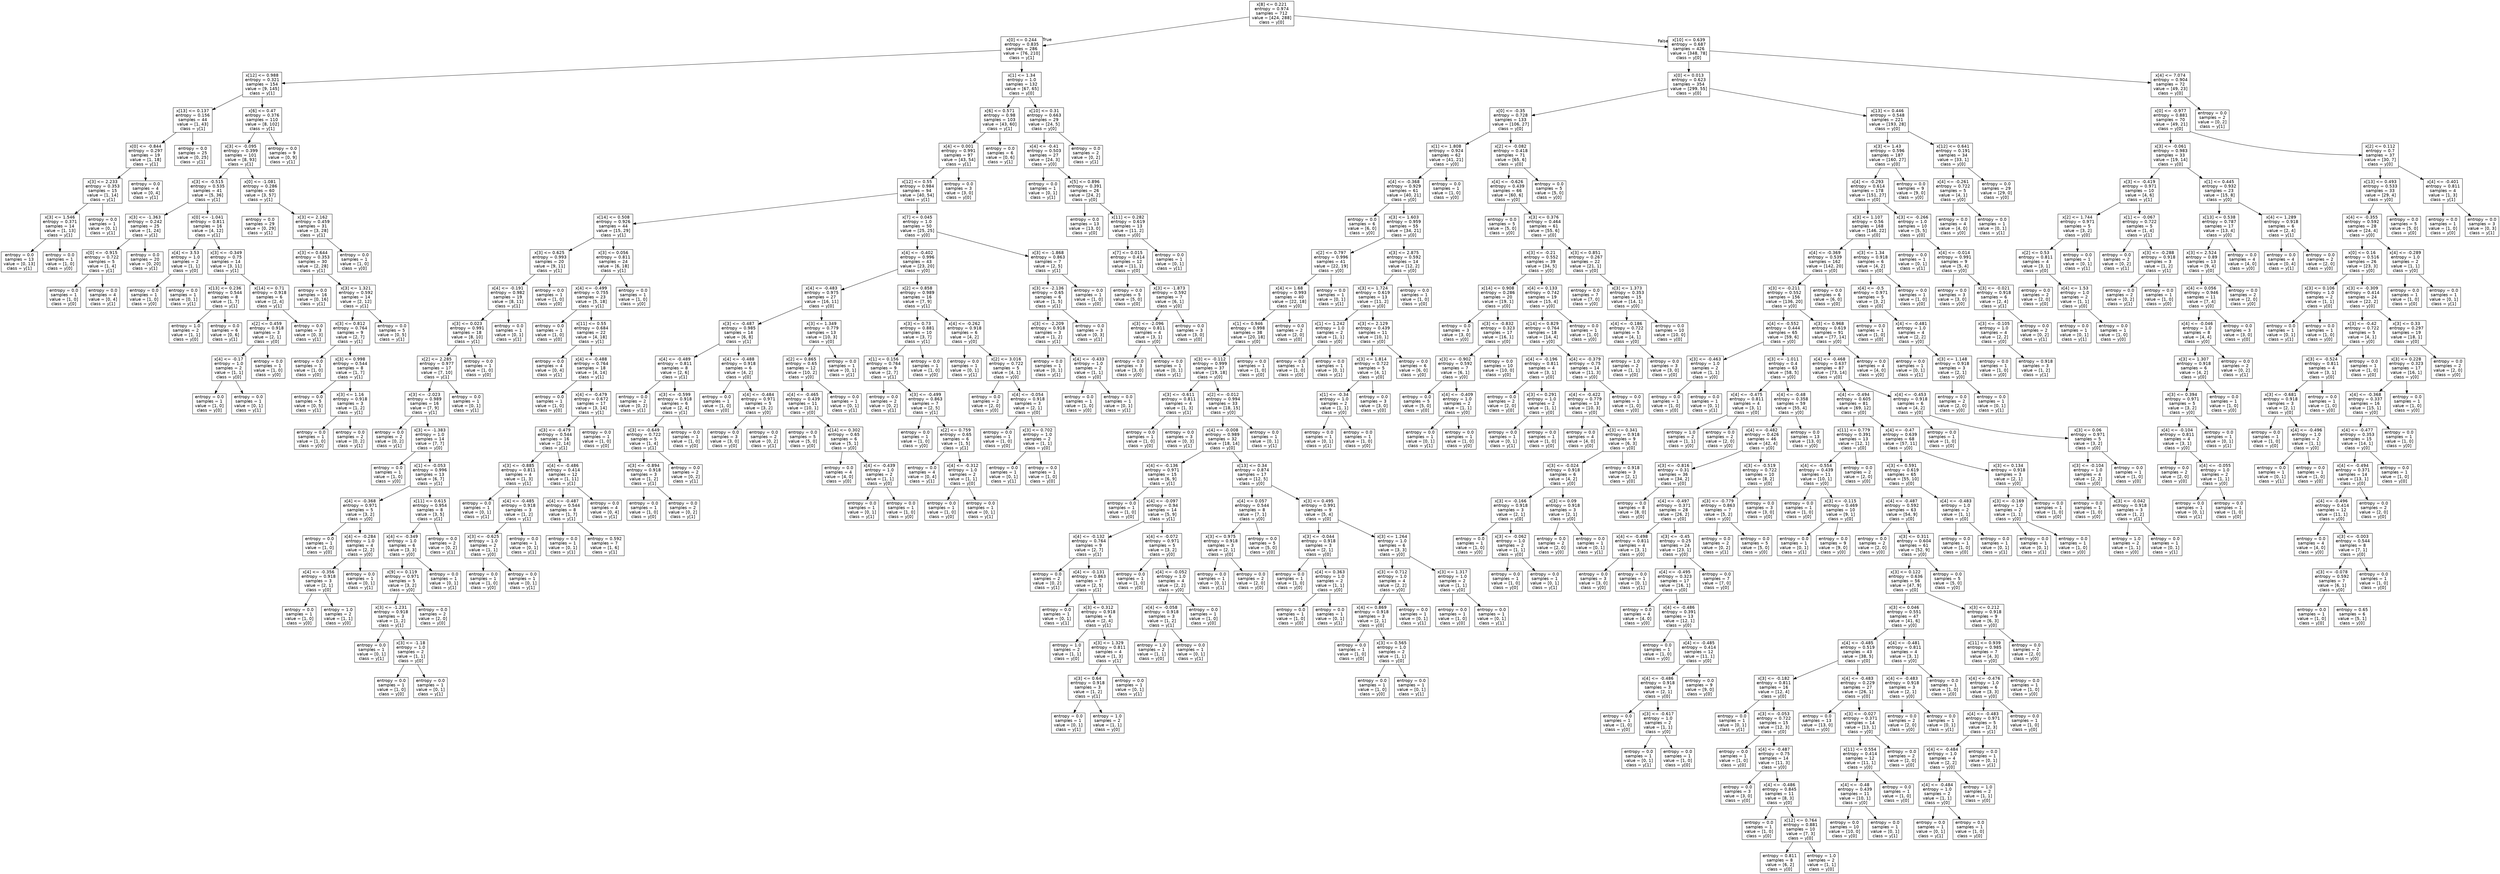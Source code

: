 digraph Tree {
node [shape=box, fontname="helvetica"] ;
edge [fontname="helvetica"] ;
0 [label="x[8] <= 0.221\nentropy = 0.974\nsamples = 712\nvalue = [424, 288]\nclass = y[0]"] ;
1 [label="x[0] <= 0.244\nentropy = 0.835\nsamples = 286\nvalue = [76, 210]\nclass = y[1]"] ;
0 -> 1 [labeldistance=2.5, labelangle=45, headlabel="True"] ;
2 [label="x[12] <= 0.988\nentropy = 0.321\nsamples = 154\nvalue = [9, 145]\nclass = y[1]"] ;
1 -> 2 ;
3 [label="x[13] <= 0.137\nentropy = 0.156\nsamples = 44\nvalue = [1, 43]\nclass = y[1]"] ;
2 -> 3 ;
4 [label="x[0] <= -0.844\nentropy = 0.297\nsamples = 19\nvalue = [1, 18]\nclass = y[1]"] ;
3 -> 4 ;
5 [label="x[3] <= 2.233\nentropy = 0.353\nsamples = 15\nvalue = [1, 14]\nclass = y[1]"] ;
4 -> 5 ;
6 [label="x[3] <= 1.546\nentropy = 0.371\nsamples = 14\nvalue = [1, 13]\nclass = y[1]"] ;
5 -> 6 ;
7 [label="entropy = 0.0\nsamples = 13\nvalue = [0, 13]\nclass = y[1]"] ;
6 -> 7 ;
8 [label="entropy = 0.0\nsamples = 1\nvalue = [1, 0]\nclass = y[0]"] ;
6 -> 8 ;
9 [label="entropy = 0.0\nsamples = 1\nvalue = [0, 1]\nclass = y[1]"] ;
5 -> 9 ;
10 [label="entropy = 0.0\nsamples = 4\nvalue = [0, 4]\nclass = y[1]"] ;
4 -> 10 ;
11 [label="entropy = 0.0\nsamples = 25\nvalue = [0, 25]\nclass = y[1]"] ;
3 -> 11 ;
12 [label="x[6] <= 0.47\nentropy = 0.376\nsamples = 110\nvalue = [8, 102]\nclass = y[1]"] ;
2 -> 12 ;
13 [label="x[3] <= -0.095\nentropy = 0.399\nsamples = 101\nvalue = [8, 93]\nclass = y[1]"] ;
12 -> 13 ;
14 [label="x[3] <= -0.515\nentropy = 0.535\nsamples = 41\nvalue = [5, 36]\nclass = y[1]"] ;
13 -> 14 ;
15 [label="x[3] <= -1.363\nentropy = 0.242\nsamples = 25\nvalue = [1, 24]\nclass = y[1]"] ;
14 -> 15 ;
16 [label="x[0] <= -0.915\nentropy = 0.722\nsamples = 5\nvalue = [1, 4]\nclass = y[1]"] ;
15 -> 16 ;
17 [label="entropy = 0.0\nsamples = 1\nvalue = [1, 0]\nclass = y[0]"] ;
16 -> 17 ;
18 [label="entropy = 0.0\nsamples = 4\nvalue = [0, 4]\nclass = y[1]"] ;
16 -> 18 ;
19 [label="entropy = 0.0\nsamples = 20\nvalue = [0, 20]\nclass = y[1]"] ;
15 -> 19 ;
20 [label="x[0] <= -1.041\nentropy = 0.811\nsamples = 16\nvalue = [4, 12]\nclass = y[1]"] ;
14 -> 20 ;
21 [label="x[4] <= 3.53\nentropy = 1.0\nsamples = 2\nvalue = [1, 1]\nclass = y[0]"] ;
20 -> 21 ;
22 [label="entropy = 0.0\nsamples = 1\nvalue = [1, 0]\nclass = y[0]"] ;
21 -> 22 ;
23 [label="entropy = 0.0\nsamples = 1\nvalue = [0, 1]\nclass = y[1]"] ;
21 -> 23 ;
24 [label="x[3] <= -0.349\nentropy = 0.75\nsamples = 14\nvalue = [3, 11]\nclass = y[1]"] ;
20 -> 24 ;
25 [label="x[13] <= 0.236\nentropy = 0.544\nsamples = 8\nvalue = [1, 7]\nclass = y[1]"] ;
24 -> 25 ;
26 [label="entropy = 1.0\nsamples = 2\nvalue = [1, 1]\nclass = y[0]"] ;
25 -> 26 ;
27 [label="entropy = 0.0\nsamples = 6\nvalue = [0, 6]\nclass = y[1]"] ;
25 -> 27 ;
28 [label="x[14] <= 0.71\nentropy = 0.918\nsamples = 6\nvalue = [2, 4]\nclass = y[1]"] ;
24 -> 28 ;
29 [label="x[2] <= 0.459\nentropy = 0.918\nsamples = 3\nvalue = [2, 1]\nclass = y[0]"] ;
28 -> 29 ;
30 [label="x[4] <= -0.17\nentropy = 1.0\nsamples = 2\nvalue = [1, 1]\nclass = y[0]"] ;
29 -> 30 ;
31 [label="entropy = 0.0\nsamples = 1\nvalue = [1, 0]\nclass = y[0]"] ;
30 -> 31 ;
32 [label="entropy = 0.0\nsamples = 1\nvalue = [0, 1]\nclass = y[1]"] ;
30 -> 32 ;
33 [label="entropy = 0.0\nsamples = 1\nvalue = [1, 0]\nclass = y[0]"] ;
29 -> 33 ;
34 [label="entropy = 0.0\nsamples = 3\nvalue = [0, 3]\nclass = y[1]"] ;
28 -> 34 ;
35 [label="x[0] <= -1.081\nentropy = 0.286\nsamples = 60\nvalue = [3, 57]\nclass = y[1]"] ;
13 -> 35 ;
36 [label="entropy = 0.0\nsamples = 29\nvalue = [0, 29]\nclass = y[1]"] ;
35 -> 36 ;
37 [label="x[3] <= 2.162\nentropy = 0.459\nsamples = 31\nvalue = [3, 28]\nclass = y[1]"] ;
35 -> 37 ;
38 [label="x[3] <= 0.644\nentropy = 0.353\nsamples = 30\nvalue = [2, 28]\nclass = y[1]"] ;
37 -> 38 ;
39 [label="entropy = 0.0\nsamples = 16\nvalue = [0, 16]\nclass = y[1]"] ;
38 -> 39 ;
40 [label="x[3] <= 1.321\nentropy = 0.592\nsamples = 14\nvalue = [2, 12]\nclass = y[1]"] ;
38 -> 40 ;
41 [label="x[3] <= 0.812\nentropy = 0.764\nsamples = 9\nvalue = [2, 7]\nclass = y[1]"] ;
40 -> 41 ;
42 [label="entropy = 0.0\nsamples = 1\nvalue = [1, 0]\nclass = y[0]"] ;
41 -> 42 ;
43 [label="x[3] <= 0.998\nentropy = 0.544\nsamples = 8\nvalue = [1, 7]\nclass = y[1]"] ;
41 -> 43 ;
44 [label="entropy = 0.0\nsamples = 5\nvalue = [0, 5]\nclass = y[1]"] ;
43 -> 44 ;
45 [label="x[3] <= 1.16\nentropy = 0.918\nsamples = 3\nvalue = [1, 2]\nclass = y[1]"] ;
43 -> 45 ;
46 [label="entropy = 0.0\nsamples = 1\nvalue = [1, 0]\nclass = y[0]"] ;
45 -> 46 ;
47 [label="entropy = 0.0\nsamples = 2\nvalue = [0, 2]\nclass = y[1]"] ;
45 -> 47 ;
48 [label="entropy = 0.0\nsamples = 5\nvalue = [0, 5]\nclass = y[1]"] ;
40 -> 48 ;
49 [label="entropy = 0.0\nsamples = 1\nvalue = [1, 0]\nclass = y[0]"] ;
37 -> 49 ;
50 [label="entropy = 0.0\nsamples = 9\nvalue = [0, 9]\nclass = y[1]"] ;
12 -> 50 ;
51 [label="x[1] <= 1.34\nentropy = 1.0\nsamples = 132\nvalue = [67, 65]\nclass = y[0]"] ;
1 -> 51 ;
52 [label="x[6] <= 0.571\nentropy = 0.98\nsamples = 103\nvalue = [43, 60]\nclass = y[1]"] ;
51 -> 52 ;
53 [label="x[4] <= 0.001\nentropy = 0.991\nsamples = 97\nvalue = [43, 54]\nclass = y[1]"] ;
52 -> 53 ;
54 [label="x[12] <= 0.55\nentropy = 0.984\nsamples = 94\nvalue = [40, 54]\nclass = y[1]"] ;
53 -> 54 ;
55 [label="x[14] <= 0.508\nentropy = 0.926\nsamples = 44\nvalue = [15, 29]\nclass = y[1]"] ;
54 -> 55 ;
56 [label="x[3] <= 0.625\nentropy = 0.993\nsamples = 20\nvalue = [9, 11]\nclass = y[1]"] ;
55 -> 56 ;
57 [label="x[4] <= -0.191\nentropy = 0.982\nsamples = 19\nvalue = [8, 11]\nclass = y[1]"] ;
56 -> 57 ;
58 [label="x[3] <= 0.023\nentropy = 0.991\nsamples = 18\nvalue = [8, 10]\nclass = y[1]"] ;
57 -> 58 ;
59 [label="x[2] <= 2.285\nentropy = 0.977\nsamples = 17\nvalue = [7, 10]\nclass = y[1]"] ;
58 -> 59 ;
60 [label="x[3] <= -2.023\nentropy = 0.989\nsamples = 16\nvalue = [7, 9]\nclass = y[1]"] ;
59 -> 60 ;
61 [label="entropy = 0.0\nsamples = 2\nvalue = [0, 2]\nclass = y[1]"] ;
60 -> 61 ;
62 [label="x[3] <= -1.383\nentropy = 1.0\nsamples = 14\nvalue = [7, 7]\nclass = y[0]"] ;
60 -> 62 ;
63 [label="entropy = 0.0\nsamples = 1\nvalue = [1, 0]\nclass = y[0]"] ;
62 -> 63 ;
64 [label="x[1] <= -0.053\nentropy = 0.996\nsamples = 13\nvalue = [6, 7]\nclass = y[1]"] ;
62 -> 64 ;
65 [label="x[4] <= -0.368\nentropy = 0.971\nsamples = 5\nvalue = [3, 2]\nclass = y[0]"] ;
64 -> 65 ;
66 [label="entropy = 0.0\nsamples = 1\nvalue = [1, 0]\nclass = y[0]"] ;
65 -> 66 ;
67 [label="x[4] <= -0.284\nentropy = 1.0\nsamples = 4\nvalue = [2, 2]\nclass = y[0]"] ;
65 -> 67 ;
68 [label="x[4] <= -0.356\nentropy = 0.918\nsamples = 3\nvalue = [2, 1]\nclass = y[0]"] ;
67 -> 68 ;
69 [label="entropy = 0.0\nsamples = 1\nvalue = [1, 0]\nclass = y[0]"] ;
68 -> 69 ;
70 [label="entropy = 1.0\nsamples = 2\nvalue = [1, 1]\nclass = y[0]"] ;
68 -> 70 ;
71 [label="entropy = 0.0\nsamples = 1\nvalue = [0, 1]\nclass = y[1]"] ;
67 -> 71 ;
72 [label="x[11] <= 0.615\nentropy = 0.954\nsamples = 8\nvalue = [3, 5]\nclass = y[1]"] ;
64 -> 72 ;
73 [label="x[4] <= -0.349\nentropy = 1.0\nsamples = 6\nvalue = [3, 3]\nclass = y[0]"] ;
72 -> 73 ;
74 [label="x[9] <= 0.119\nentropy = 0.971\nsamples = 5\nvalue = [3, 2]\nclass = y[0]"] ;
73 -> 74 ;
75 [label="x[3] <= -1.231\nentropy = 0.918\nsamples = 3\nvalue = [1, 2]\nclass = y[1]"] ;
74 -> 75 ;
76 [label="entropy = 0.0\nsamples = 1\nvalue = [0, 1]\nclass = y[1]"] ;
75 -> 76 ;
77 [label="x[3] <= -1.18\nentropy = 1.0\nsamples = 2\nvalue = [1, 1]\nclass = y[0]"] ;
75 -> 77 ;
78 [label="entropy = 0.0\nsamples = 1\nvalue = [1, 0]\nclass = y[0]"] ;
77 -> 78 ;
79 [label="entropy = 0.0\nsamples = 1\nvalue = [0, 1]\nclass = y[1]"] ;
77 -> 79 ;
80 [label="entropy = 0.0\nsamples = 2\nvalue = [2, 0]\nclass = y[0]"] ;
74 -> 80 ;
81 [label="entropy = 0.0\nsamples = 1\nvalue = [0, 1]\nclass = y[1]"] ;
73 -> 81 ;
82 [label="entropy = 0.0\nsamples = 2\nvalue = [0, 2]\nclass = y[1]"] ;
72 -> 82 ;
83 [label="entropy = 0.0\nsamples = 1\nvalue = [0, 1]\nclass = y[1]"] ;
59 -> 83 ;
84 [label="entropy = 0.0\nsamples = 1\nvalue = [1, 0]\nclass = y[0]"] ;
58 -> 84 ;
85 [label="entropy = 0.0\nsamples = 1\nvalue = [0, 1]\nclass = y[1]"] ;
57 -> 85 ;
86 [label="entropy = 0.0\nsamples = 1\nvalue = [1, 0]\nclass = y[0]"] ;
56 -> 86 ;
87 [label="x[3] <= 0.056\nentropy = 0.811\nsamples = 24\nvalue = [6, 18]\nclass = y[1]"] ;
55 -> 87 ;
88 [label="x[4] <= -0.499\nentropy = 0.755\nsamples = 23\nvalue = [5, 18]\nclass = y[1]"] ;
87 -> 88 ;
89 [label="entropy = 0.0\nsamples = 1\nvalue = [1, 0]\nclass = y[0]"] ;
88 -> 89 ;
90 [label="x[11] <= 0.55\nentropy = 0.684\nsamples = 22\nvalue = [4, 18]\nclass = y[1]"] ;
88 -> 90 ;
91 [label="entropy = 0.0\nsamples = 4\nvalue = [0, 4]\nclass = y[1]"] ;
90 -> 91 ;
92 [label="x[4] <= -0.488\nentropy = 0.764\nsamples = 18\nvalue = [4, 14]\nclass = y[1]"] ;
90 -> 92 ;
93 [label="entropy = 0.0\nsamples = 1\nvalue = [1, 0]\nclass = y[0]"] ;
92 -> 93 ;
94 [label="x[4] <= -0.479\nentropy = 0.672\nsamples = 17\nvalue = [3, 14]\nclass = y[1]"] ;
92 -> 94 ;
95 [label="x[3] <= -0.479\nentropy = 0.544\nsamples = 16\nvalue = [2, 14]\nclass = y[1]"] ;
94 -> 95 ;
96 [label="x[3] <= -0.885\nentropy = 0.811\nsamples = 4\nvalue = [1, 3]\nclass = y[1]"] ;
95 -> 96 ;
97 [label="entropy = 0.0\nsamples = 1\nvalue = [0, 1]\nclass = y[1]"] ;
96 -> 97 ;
98 [label="x[4] <= -0.485\nentropy = 0.918\nsamples = 3\nvalue = [1, 2]\nclass = y[1]"] ;
96 -> 98 ;
99 [label="x[3] <= -0.625\nentropy = 1.0\nsamples = 2\nvalue = [1, 1]\nclass = y[0]"] ;
98 -> 99 ;
100 [label="entropy = 0.0\nsamples = 1\nvalue = [1, 0]\nclass = y[0]"] ;
99 -> 100 ;
101 [label="entropy = 0.0\nsamples = 1\nvalue = [0, 1]\nclass = y[1]"] ;
99 -> 101 ;
102 [label="entropy = 0.0\nsamples = 1\nvalue = [0, 1]\nclass = y[1]"] ;
98 -> 102 ;
103 [label="x[4] <= -0.486\nentropy = 0.414\nsamples = 12\nvalue = [1, 11]\nclass = y[1]"] ;
95 -> 103 ;
104 [label="x[4] <= -0.487\nentropy = 0.544\nsamples = 8\nvalue = [1, 7]\nclass = y[1]"] ;
103 -> 104 ;
105 [label="entropy = 0.0\nsamples = 1\nvalue = [0, 1]\nclass = y[1]"] ;
104 -> 105 ;
106 [label="entropy = 0.592\nsamples = 7\nvalue = [1, 6]\nclass = y[1]"] ;
104 -> 106 ;
107 [label="entropy = 0.0\nsamples = 4\nvalue = [0, 4]\nclass = y[1]"] ;
103 -> 107 ;
108 [label="entropy = 0.0\nsamples = 1\nvalue = [1, 0]\nclass = y[0]"] ;
94 -> 108 ;
109 [label="entropy = 0.0\nsamples = 1\nvalue = [1, 0]\nclass = y[0]"] ;
87 -> 109 ;
110 [label="x[7] <= 0.045\nentropy = 1.0\nsamples = 50\nvalue = [25, 25]\nclass = y[0]"] ;
54 -> 110 ;
111 [label="x[4] <= -0.402\nentropy = 0.996\nsamples = 43\nvalue = [23, 20]\nclass = y[0]"] ;
110 -> 111 ;
112 [label="x[4] <= -0.483\nentropy = 0.975\nsamples = 27\nvalue = [16, 11]\nclass = y[0]"] ;
111 -> 112 ;
113 [label="x[3] <= -0.487\nentropy = 0.985\nsamples = 14\nvalue = [6, 8]\nclass = y[1]"] ;
112 -> 113 ;
114 [label="x[4] <= -0.489\nentropy = 0.811\nsamples = 8\nvalue = [2, 6]\nclass = y[1]"] ;
113 -> 114 ;
115 [label="entropy = 0.0\nsamples = 2\nvalue = [0, 2]\nclass = y[1]"] ;
114 -> 115 ;
116 [label="x[3] <= -0.599\nentropy = 0.918\nsamples = 6\nvalue = [2, 4]\nclass = y[1]"] ;
114 -> 116 ;
117 [label="x[3] <= -0.649\nentropy = 0.722\nsamples = 5\nvalue = [1, 4]\nclass = y[1]"] ;
116 -> 117 ;
118 [label="x[3] <= -0.894\nentropy = 0.918\nsamples = 3\nvalue = [1, 2]\nclass = y[1]"] ;
117 -> 118 ;
119 [label="entropy = 0.0\nsamples = 1\nvalue = [1, 0]\nclass = y[0]"] ;
118 -> 119 ;
120 [label="entropy = 0.0\nsamples = 2\nvalue = [0, 2]\nclass = y[1]"] ;
118 -> 120 ;
121 [label="entropy = 0.0\nsamples = 2\nvalue = [0, 2]\nclass = y[1]"] ;
117 -> 121 ;
122 [label="entropy = 0.0\nsamples = 1\nvalue = [1, 0]\nclass = y[0]"] ;
116 -> 122 ;
123 [label="x[4] <= -0.488\nentropy = 0.918\nsamples = 6\nvalue = [4, 2]\nclass = y[0]"] ;
113 -> 123 ;
124 [label="entropy = 0.0\nsamples = 1\nvalue = [1, 0]\nclass = y[0]"] ;
123 -> 124 ;
125 [label="x[4] <= -0.484\nentropy = 0.971\nsamples = 5\nvalue = [3, 2]\nclass = y[0]"] ;
123 -> 125 ;
126 [label="entropy = 0.0\nsamples = 3\nvalue = [3, 0]\nclass = y[0]"] ;
125 -> 126 ;
127 [label="entropy = 0.0\nsamples = 2\nvalue = [0, 2]\nclass = y[1]"] ;
125 -> 127 ;
128 [label="x[3] <= 1.349\nentropy = 0.779\nsamples = 13\nvalue = [10, 3]\nclass = y[0]"] ;
112 -> 128 ;
129 [label="x[2] <= 0.865\nentropy = 0.65\nsamples = 12\nvalue = [10, 2]\nclass = y[0]"] ;
128 -> 129 ;
130 [label="x[4] <= -0.465\nentropy = 0.439\nsamples = 11\nvalue = [10, 1]\nclass = y[0]"] ;
129 -> 130 ;
131 [label="entropy = 0.0\nsamples = 5\nvalue = [5, 0]\nclass = y[0]"] ;
130 -> 131 ;
132 [label="x[14] <= 0.302\nentropy = 0.65\nsamples = 6\nvalue = [5, 1]\nclass = y[0]"] ;
130 -> 132 ;
133 [label="entropy = 0.0\nsamples = 4\nvalue = [4, 0]\nclass = y[0]"] ;
132 -> 133 ;
134 [label="x[4] <= -0.439\nentropy = 1.0\nsamples = 2\nvalue = [1, 1]\nclass = y[0]"] ;
132 -> 134 ;
135 [label="entropy = 0.0\nsamples = 1\nvalue = [0, 1]\nclass = y[1]"] ;
134 -> 135 ;
136 [label="entropy = 0.0\nsamples = 1\nvalue = [1, 0]\nclass = y[0]"] ;
134 -> 136 ;
137 [label="entropy = 0.0\nsamples = 1\nvalue = [0, 1]\nclass = y[1]"] ;
129 -> 137 ;
138 [label="entropy = 0.0\nsamples = 1\nvalue = [0, 1]\nclass = y[1]"] ;
128 -> 138 ;
139 [label="x[2] <= 0.858\nentropy = 0.989\nsamples = 16\nvalue = [7, 9]\nclass = y[1]"] ;
111 -> 139 ;
140 [label="x[3] <= 0.73\nentropy = 0.881\nsamples = 10\nvalue = [3, 7]\nclass = y[1]"] ;
139 -> 140 ;
141 [label="x[1] <= 0.156\nentropy = 0.764\nsamples = 9\nvalue = [2, 7]\nclass = y[1]"] ;
140 -> 141 ;
142 [label="entropy = 0.0\nsamples = 2\nvalue = [0, 2]\nclass = y[1]"] ;
141 -> 142 ;
143 [label="x[3] <= -0.499\nentropy = 0.863\nsamples = 7\nvalue = [2, 5]\nclass = y[1]"] ;
141 -> 143 ;
144 [label="entropy = 0.0\nsamples = 1\nvalue = [1, 0]\nclass = y[0]"] ;
143 -> 144 ;
145 [label="x[2] <= 0.759\nentropy = 0.65\nsamples = 6\nvalue = [1, 5]\nclass = y[1]"] ;
143 -> 145 ;
146 [label="entropy = 0.0\nsamples = 4\nvalue = [0, 4]\nclass = y[1]"] ;
145 -> 146 ;
147 [label="x[4] <= -0.312\nentropy = 1.0\nsamples = 2\nvalue = [1, 1]\nclass = y[0]"] ;
145 -> 147 ;
148 [label="entropy = 0.0\nsamples = 1\nvalue = [1, 0]\nclass = y[0]"] ;
147 -> 148 ;
149 [label="entropy = 0.0\nsamples = 1\nvalue = [0, 1]\nclass = y[1]"] ;
147 -> 149 ;
150 [label="entropy = 0.0\nsamples = 1\nvalue = [1, 0]\nclass = y[0]"] ;
140 -> 150 ;
151 [label="x[4] <= -0.262\nentropy = 0.918\nsamples = 6\nvalue = [4, 2]\nclass = y[0]"] ;
139 -> 151 ;
152 [label="entropy = 0.0\nsamples = 1\nvalue = [0, 1]\nclass = y[1]"] ;
151 -> 152 ;
153 [label="x[2] <= 3.016\nentropy = 0.722\nsamples = 5\nvalue = [4, 1]\nclass = y[0]"] ;
151 -> 153 ;
154 [label="entropy = 0.0\nsamples = 2\nvalue = [2, 0]\nclass = y[0]"] ;
153 -> 154 ;
155 [label="x[4] <= -0.054\nentropy = 0.918\nsamples = 3\nvalue = [2, 1]\nclass = y[0]"] ;
153 -> 155 ;
156 [label="entropy = 0.0\nsamples = 1\nvalue = [1, 0]\nclass = y[0]"] ;
155 -> 156 ;
157 [label="x[3] <= 0.702\nentropy = 1.0\nsamples = 2\nvalue = [1, 1]\nclass = y[0]"] ;
155 -> 157 ;
158 [label="entropy = 0.0\nsamples = 1\nvalue = [0, 1]\nclass = y[1]"] ;
157 -> 158 ;
159 [label="entropy = 0.0\nsamples = 1\nvalue = [1, 0]\nclass = y[0]"] ;
157 -> 159 ;
160 [label="x[3] <= -1.868\nentropy = 0.863\nsamples = 7\nvalue = [2, 5]\nclass = y[1]"] ;
110 -> 160 ;
161 [label="x[3] <= -2.136\nentropy = 0.65\nsamples = 6\nvalue = [1, 5]\nclass = y[1]"] ;
160 -> 161 ;
162 [label="x[3] <= -2.209\nentropy = 0.918\nsamples = 3\nvalue = [1, 2]\nclass = y[1]"] ;
161 -> 162 ;
163 [label="entropy = 0.0\nsamples = 1\nvalue = [0, 1]\nclass = y[1]"] ;
162 -> 163 ;
164 [label="x[4] <= -0.433\nentropy = 1.0\nsamples = 2\nvalue = [1, 1]\nclass = y[0]"] ;
162 -> 164 ;
165 [label="entropy = 0.0\nsamples = 1\nvalue = [1, 0]\nclass = y[0]"] ;
164 -> 165 ;
166 [label="entropy = 0.0\nsamples = 1\nvalue = [0, 1]\nclass = y[1]"] ;
164 -> 166 ;
167 [label="entropy = 0.0\nsamples = 3\nvalue = [0, 3]\nclass = y[1]"] ;
161 -> 167 ;
168 [label="entropy = 0.0\nsamples = 1\nvalue = [1, 0]\nclass = y[0]"] ;
160 -> 168 ;
169 [label="entropy = 0.0\nsamples = 3\nvalue = [3, 0]\nclass = y[0]"] ;
53 -> 169 ;
170 [label="entropy = 0.0\nsamples = 6\nvalue = [0, 6]\nclass = y[1]"] ;
52 -> 170 ;
171 [label="x[10] <= 0.31\nentropy = 0.663\nsamples = 29\nvalue = [24, 5]\nclass = y[0]"] ;
51 -> 171 ;
172 [label="x[4] <= -0.41\nentropy = 0.503\nsamples = 27\nvalue = [24, 3]\nclass = y[0]"] ;
171 -> 172 ;
173 [label="entropy = 0.0\nsamples = 1\nvalue = [0, 1]\nclass = y[1]"] ;
172 -> 173 ;
174 [label="x[5] <= 0.896\nentropy = 0.391\nsamples = 26\nvalue = [24, 2]\nclass = y[0]"] ;
172 -> 174 ;
175 [label="entropy = 0.0\nsamples = 13\nvalue = [13, 0]\nclass = y[0]"] ;
174 -> 175 ;
176 [label="x[11] <= 0.282\nentropy = 0.619\nsamples = 13\nvalue = [11, 2]\nclass = y[0]"] ;
174 -> 176 ;
177 [label="x[7] <= 0.015\nentropy = 0.414\nsamples = 12\nvalue = [11, 1]\nclass = y[0]"] ;
176 -> 177 ;
178 [label="entropy = 0.0\nsamples = 5\nvalue = [5, 0]\nclass = y[0]"] ;
177 -> 178 ;
179 [label="x[3] <= -1.873\nentropy = 0.592\nsamples = 7\nvalue = [6, 1]\nclass = y[0]"] ;
177 -> 179 ;
180 [label="x[3] <= -2.096\nentropy = 0.811\nsamples = 4\nvalue = [3, 1]\nclass = y[0]"] ;
179 -> 180 ;
181 [label="entropy = 0.0\nsamples = 3\nvalue = [3, 0]\nclass = y[0]"] ;
180 -> 181 ;
182 [label="entropy = 0.0\nsamples = 1\nvalue = [0, 1]\nclass = y[1]"] ;
180 -> 182 ;
183 [label="entropy = 0.0\nsamples = 3\nvalue = [3, 0]\nclass = y[0]"] ;
179 -> 183 ;
184 [label="entropy = 0.0\nsamples = 1\nvalue = [0, 1]\nclass = y[1]"] ;
176 -> 184 ;
185 [label="entropy = 0.0\nsamples = 2\nvalue = [0, 2]\nclass = y[1]"] ;
171 -> 185 ;
186 [label="x[10] <= 0.639\nentropy = 0.687\nsamples = 426\nvalue = [348, 78]\nclass = y[0]"] ;
0 -> 186 [labeldistance=2.5, labelangle=-45, headlabel="False"] ;
187 [label="x[0] <= 0.013\nentropy = 0.623\nsamples = 354\nvalue = [299, 55]\nclass = y[0]"] ;
186 -> 187 ;
188 [label="x[0] <= -0.35\nentropy = 0.728\nsamples = 133\nvalue = [106, 27]\nclass = y[0]"] ;
187 -> 188 ;
189 [label="x[1] <= 1.808\nentropy = 0.924\nsamples = 62\nvalue = [41, 21]\nclass = y[0]"] ;
188 -> 189 ;
190 [label="x[4] <= -0.368\nentropy = 0.929\nsamples = 61\nvalue = [40, 21]\nclass = y[0]"] ;
189 -> 190 ;
191 [label="entropy = 0.0\nsamples = 6\nvalue = [6, 0]\nclass = y[0]"] ;
190 -> 191 ;
192 [label="x[3] <= 1.603\nentropy = 0.959\nsamples = 55\nvalue = [34, 21]\nclass = y[0]"] ;
190 -> 192 ;
193 [label="x[2] <= 0.797\nentropy = 0.996\nsamples = 41\nvalue = [22, 19]\nclass = y[0]"] ;
192 -> 193 ;
194 [label="x[4] <= 1.68\nentropy = 0.993\nsamples = 40\nvalue = [22, 18]\nclass = y[0]"] ;
193 -> 194 ;
195 [label="x[1] <= 0.946\nentropy = 0.998\nsamples = 38\nvalue = [20, 18]\nclass = y[0]"] ;
194 -> 195 ;
196 [label="x[3] <= -0.112\nentropy = 0.999\nsamples = 37\nvalue = [19, 18]\nclass = y[0]"] ;
195 -> 196 ;
197 [label="x[3] <= -0.611\nentropy = 0.811\nsamples = 4\nvalue = [1, 3]\nclass = y[1]"] ;
196 -> 197 ;
198 [label="entropy = 0.0\nsamples = 1\nvalue = [1, 0]\nclass = y[0]"] ;
197 -> 198 ;
199 [label="entropy = 0.0\nsamples = 3\nvalue = [0, 3]\nclass = y[1]"] ;
197 -> 199 ;
200 [label="x[2] <= -0.012\nentropy = 0.994\nsamples = 33\nvalue = [18, 15]\nclass = y[0]"] ;
196 -> 200 ;
201 [label="x[4] <= -0.008\nentropy = 0.989\nsamples = 32\nvalue = [18, 14]\nclass = y[0]"] ;
200 -> 201 ;
202 [label="x[4] <= -0.136\nentropy = 0.971\nsamples = 15\nvalue = [6, 9]\nclass = y[1]"] ;
201 -> 202 ;
203 [label="entropy = 0.0\nsamples = 1\nvalue = [1, 0]\nclass = y[0]"] ;
202 -> 203 ;
204 [label="x[4] <= -0.097\nentropy = 0.94\nsamples = 14\nvalue = [5, 9]\nclass = y[1]"] ;
202 -> 204 ;
205 [label="x[4] <= -0.132\nentropy = 0.764\nsamples = 9\nvalue = [2, 7]\nclass = y[1]"] ;
204 -> 205 ;
206 [label="entropy = 0.0\nsamples = 2\nvalue = [0, 2]\nclass = y[1]"] ;
205 -> 206 ;
207 [label="x[4] <= -0.131\nentropy = 0.863\nsamples = 7\nvalue = [2, 5]\nclass = y[1]"] ;
205 -> 207 ;
208 [label="entropy = 0.0\nsamples = 1\nvalue = [0, 1]\nclass = y[1]"] ;
207 -> 208 ;
209 [label="x[3] <= 0.312\nentropy = 0.918\nsamples = 6\nvalue = [2, 4]\nclass = y[1]"] ;
207 -> 209 ;
210 [label="entropy = 1.0\nsamples = 2\nvalue = [1, 1]\nclass = y[0]"] ;
209 -> 210 ;
211 [label="x[3] <= 1.329\nentropy = 0.811\nsamples = 4\nvalue = [1, 3]\nclass = y[1]"] ;
209 -> 211 ;
212 [label="x[3] <= 0.64\nentropy = 0.918\nsamples = 3\nvalue = [1, 2]\nclass = y[1]"] ;
211 -> 212 ;
213 [label="entropy = 0.0\nsamples = 1\nvalue = [0, 1]\nclass = y[1]"] ;
212 -> 213 ;
214 [label="entropy = 1.0\nsamples = 2\nvalue = [1, 1]\nclass = y[0]"] ;
212 -> 214 ;
215 [label="entropy = 0.0\nsamples = 1\nvalue = [0, 1]\nclass = y[1]"] ;
211 -> 215 ;
216 [label="x[4] <= -0.072\nentropy = 0.971\nsamples = 5\nvalue = [3, 2]\nclass = y[0]"] ;
204 -> 216 ;
217 [label="entropy = 0.0\nsamples = 1\nvalue = [1, 0]\nclass = y[0]"] ;
216 -> 217 ;
218 [label="x[4] <= -0.052\nentropy = 1.0\nsamples = 4\nvalue = [2, 2]\nclass = y[0]"] ;
216 -> 218 ;
219 [label="x[4] <= -0.058\nentropy = 0.918\nsamples = 3\nvalue = [1, 2]\nclass = y[1]"] ;
218 -> 219 ;
220 [label="entropy = 1.0\nsamples = 2\nvalue = [1, 1]\nclass = y[0]"] ;
219 -> 220 ;
221 [label="entropy = 0.0\nsamples = 1\nvalue = [0, 1]\nclass = y[1]"] ;
219 -> 221 ;
222 [label="entropy = 0.0\nsamples = 1\nvalue = [1, 0]\nclass = y[0]"] ;
218 -> 222 ;
223 [label="x[13] <= 0.34\nentropy = 0.874\nsamples = 17\nvalue = [12, 5]\nclass = y[0]"] ;
201 -> 223 ;
224 [label="x[4] <= 0.057\nentropy = 0.544\nsamples = 8\nvalue = [7, 1]\nclass = y[0]"] ;
223 -> 224 ;
225 [label="x[3] <= 0.975\nentropy = 0.918\nsamples = 3\nvalue = [2, 1]\nclass = y[0]"] ;
224 -> 225 ;
226 [label="entropy = 0.0\nsamples = 1\nvalue = [0, 1]\nclass = y[1]"] ;
225 -> 226 ;
227 [label="entropy = 0.0\nsamples = 2\nvalue = [2, 0]\nclass = y[0]"] ;
225 -> 227 ;
228 [label="entropy = 0.0\nsamples = 5\nvalue = [5, 0]\nclass = y[0]"] ;
224 -> 228 ;
229 [label="x[3] <= 0.495\nentropy = 0.991\nsamples = 9\nvalue = [5, 4]\nclass = y[0]"] ;
223 -> 229 ;
230 [label="x[3] <= -0.044\nentropy = 0.918\nsamples = 3\nvalue = [2, 1]\nclass = y[0]"] ;
229 -> 230 ;
231 [label="entropy = 0.0\nsamples = 1\nvalue = [1, 0]\nclass = y[0]"] ;
230 -> 231 ;
232 [label="x[4] <= 0.363\nentropy = 1.0\nsamples = 2\nvalue = [1, 1]\nclass = y[0]"] ;
230 -> 232 ;
233 [label="entropy = 0.0\nsamples = 1\nvalue = [1, 0]\nclass = y[0]"] ;
232 -> 233 ;
234 [label="entropy = 0.0\nsamples = 1\nvalue = [0, 1]\nclass = y[1]"] ;
232 -> 234 ;
235 [label="x[3] <= 1.264\nentropy = 1.0\nsamples = 6\nvalue = [3, 3]\nclass = y[0]"] ;
229 -> 235 ;
236 [label="x[3] <= 0.712\nentropy = 1.0\nsamples = 4\nvalue = [2, 2]\nclass = y[0]"] ;
235 -> 236 ;
237 [label="x[4] <= 0.869\nentropy = 0.918\nsamples = 3\nvalue = [2, 1]\nclass = y[0]"] ;
236 -> 237 ;
238 [label="entropy = 0.0\nsamples = 1\nvalue = [1, 0]\nclass = y[0]"] ;
237 -> 238 ;
239 [label="x[3] <= 0.565\nentropy = 1.0\nsamples = 2\nvalue = [1, 1]\nclass = y[0]"] ;
237 -> 239 ;
240 [label="entropy = 0.0\nsamples = 1\nvalue = [1, 0]\nclass = y[0]"] ;
239 -> 240 ;
241 [label="entropy = 0.0\nsamples = 1\nvalue = [0, 1]\nclass = y[1]"] ;
239 -> 241 ;
242 [label="entropy = 0.0\nsamples = 1\nvalue = [0, 1]\nclass = y[1]"] ;
236 -> 242 ;
243 [label="x[3] <= 1.317\nentropy = 1.0\nsamples = 2\nvalue = [1, 1]\nclass = y[0]"] ;
235 -> 243 ;
244 [label="entropy = 0.0\nsamples = 1\nvalue = [1, 0]\nclass = y[0]"] ;
243 -> 244 ;
245 [label="entropy = 0.0\nsamples = 1\nvalue = [0, 1]\nclass = y[1]"] ;
243 -> 245 ;
246 [label="entropy = 0.0\nsamples = 1\nvalue = [0, 1]\nclass = y[1]"] ;
200 -> 246 ;
247 [label="entropy = 0.0\nsamples = 1\nvalue = [1, 0]\nclass = y[0]"] ;
195 -> 247 ;
248 [label="entropy = 0.0\nsamples = 2\nvalue = [2, 0]\nclass = y[0]"] ;
194 -> 248 ;
249 [label="entropy = 0.0\nsamples = 1\nvalue = [0, 1]\nclass = y[1]"] ;
193 -> 249 ;
250 [label="x[3] <= 2.875\nentropy = 0.592\nsamples = 14\nvalue = [12, 2]\nclass = y[0]"] ;
192 -> 250 ;
251 [label="x[3] <= 1.724\nentropy = 0.619\nsamples = 13\nvalue = [11, 2]\nclass = y[0]"] ;
250 -> 251 ;
252 [label="x[1] <= 1.242\nentropy = 1.0\nsamples = 2\nvalue = [1, 1]\nclass = y[0]"] ;
251 -> 252 ;
253 [label="entropy = 0.0\nsamples = 1\nvalue = [1, 0]\nclass = y[0]"] ;
252 -> 253 ;
254 [label="entropy = 0.0\nsamples = 1\nvalue = [0, 1]\nclass = y[1]"] ;
252 -> 254 ;
255 [label="x[3] <= 2.129\nentropy = 0.439\nsamples = 11\nvalue = [10, 1]\nclass = y[0]"] ;
251 -> 255 ;
256 [label="x[3] <= 1.814\nentropy = 0.722\nsamples = 5\nvalue = [4, 1]\nclass = y[0]"] ;
255 -> 256 ;
257 [label="x[1] <= -0.34\nentropy = 1.0\nsamples = 2\nvalue = [1, 1]\nclass = y[0]"] ;
256 -> 257 ;
258 [label="entropy = 0.0\nsamples = 1\nvalue = [0, 1]\nclass = y[1]"] ;
257 -> 258 ;
259 [label="entropy = 0.0\nsamples = 1\nvalue = [1, 0]\nclass = y[0]"] ;
257 -> 259 ;
260 [label="entropy = 0.0\nsamples = 3\nvalue = [3, 0]\nclass = y[0]"] ;
256 -> 260 ;
261 [label="entropy = 0.0\nsamples = 6\nvalue = [6, 0]\nclass = y[0]"] ;
255 -> 261 ;
262 [label="entropy = 0.0\nsamples = 1\nvalue = [1, 0]\nclass = y[0]"] ;
250 -> 262 ;
263 [label="entropy = 0.0\nsamples = 1\nvalue = [1, 0]\nclass = y[0]"] ;
189 -> 263 ;
264 [label="x[2] <= -0.082\nentropy = 0.418\nsamples = 71\nvalue = [65, 6]\nclass = y[0]"] ;
188 -> 264 ;
265 [label="x[4] <= -0.626\nentropy = 0.439\nsamples = 66\nvalue = [60, 6]\nclass = y[0]"] ;
264 -> 265 ;
266 [label="entropy = 0.0\nsamples = 5\nvalue = [5, 0]\nclass = y[0]"] ;
265 -> 266 ;
267 [label="x[3] <= 0.376\nentropy = 0.464\nsamples = 61\nvalue = [55, 6]\nclass = y[0]"] ;
265 -> 267 ;
268 [label="x[3] <= -0.21\nentropy = 0.552\nsamples = 39\nvalue = [34, 5]\nclass = y[0]"] ;
267 -> 268 ;
269 [label="x[14] <= 0.908\nentropy = 0.286\nsamples = 20\nvalue = [19, 1]\nclass = y[0]"] ;
268 -> 269 ;
270 [label="entropy = 0.0\nsamples = 3\nvalue = [3, 0]\nclass = y[0]"] ;
269 -> 270 ;
271 [label="x[3] <= -0.832\nentropy = 0.323\nsamples = 17\nvalue = [16, 1]\nclass = y[0]"] ;
269 -> 271 ;
272 [label="x[3] <= -0.902\nentropy = 0.592\nsamples = 7\nvalue = [6, 1]\nclass = y[0]"] ;
271 -> 272 ;
273 [label="entropy = 0.0\nsamples = 5\nvalue = [5, 0]\nclass = y[0]"] ;
272 -> 273 ;
274 [label="x[4] <= -0.409\nentropy = 1.0\nsamples = 2\nvalue = [1, 1]\nclass = y[0]"] ;
272 -> 274 ;
275 [label="entropy = 0.0\nsamples = 1\nvalue = [0, 1]\nclass = y[1]"] ;
274 -> 275 ;
276 [label="entropy = 0.0\nsamples = 1\nvalue = [1, 0]\nclass = y[0]"] ;
274 -> 276 ;
277 [label="entropy = 0.0\nsamples = 10\nvalue = [10, 0]\nclass = y[0]"] ;
271 -> 277 ;
278 [label="x[4] <= 0.133\nentropy = 0.742\nsamples = 19\nvalue = [15, 4]\nclass = y[0]"] ;
268 -> 278 ;
279 [label="x[14] <= 0.829\nentropy = 0.764\nsamples = 18\nvalue = [14, 4]\nclass = y[0]"] ;
278 -> 279 ;
280 [label="x[4] <= -0.196\nentropy = 0.811\nsamples = 4\nvalue = [3, 1]\nclass = y[0]"] ;
279 -> 280 ;
281 [label="entropy = 0.0\nsamples = 2\nvalue = [2, 0]\nclass = y[0]"] ;
280 -> 281 ;
282 [label="x[3] <= 0.291\nentropy = 1.0\nsamples = 2\nvalue = [1, 1]\nclass = y[0]"] ;
280 -> 282 ;
283 [label="entropy = 0.0\nsamples = 1\nvalue = [0, 1]\nclass = y[1]"] ;
282 -> 283 ;
284 [label="entropy = 0.0\nsamples = 1\nvalue = [1, 0]\nclass = y[0]"] ;
282 -> 284 ;
285 [label="x[4] <= -0.379\nentropy = 0.75\nsamples = 14\nvalue = [11, 3]\nclass = y[0]"] ;
279 -> 285 ;
286 [label="x[4] <= -0.422\nentropy = 0.779\nsamples = 13\nvalue = [10, 3]\nclass = y[0]"] ;
285 -> 286 ;
287 [label="entropy = 0.0\nsamples = 4\nvalue = [4, 0]\nclass = y[0]"] ;
286 -> 287 ;
288 [label="x[3] <= 0.341\nentropy = 0.918\nsamples = 9\nvalue = [6, 3]\nclass = y[0]"] ;
286 -> 288 ;
289 [label="x[3] <= -0.024\nentropy = 0.918\nsamples = 6\nvalue = [4, 2]\nclass = y[0]"] ;
288 -> 289 ;
290 [label="x[3] <= -0.166\nentropy = 0.918\nsamples = 3\nvalue = [2, 1]\nclass = y[0]"] ;
289 -> 290 ;
291 [label="entropy = 0.0\nsamples = 1\nvalue = [1, 0]\nclass = y[0]"] ;
290 -> 291 ;
292 [label="x[3] <= -0.062\nentropy = 1.0\nsamples = 2\nvalue = [1, 1]\nclass = y[0]"] ;
290 -> 292 ;
293 [label="entropy = 0.0\nsamples = 1\nvalue = [1, 0]\nclass = y[0]"] ;
292 -> 293 ;
294 [label="entropy = 0.0\nsamples = 1\nvalue = [0, 1]\nclass = y[1]"] ;
292 -> 294 ;
295 [label="x[3] <= 0.09\nentropy = 0.918\nsamples = 3\nvalue = [2, 1]\nclass = y[0]"] ;
289 -> 295 ;
296 [label="entropy = 0.0\nsamples = 2\nvalue = [2, 0]\nclass = y[0]"] ;
295 -> 296 ;
297 [label="entropy = 0.0\nsamples = 1\nvalue = [0, 1]\nclass = y[1]"] ;
295 -> 297 ;
298 [label="entropy = 0.918\nsamples = 3\nvalue = [2, 1]\nclass = y[0]"] ;
288 -> 298 ;
299 [label="entropy = 0.0\nsamples = 1\nvalue = [1, 0]\nclass = y[0]"] ;
285 -> 299 ;
300 [label="entropy = 0.0\nsamples = 1\nvalue = [1, 0]\nclass = y[0]"] ;
278 -> 300 ;
301 [label="x[3] <= 0.851\nentropy = 0.267\nsamples = 22\nvalue = [21, 1]\nclass = y[0]"] ;
267 -> 301 ;
302 [label="entropy = 0.0\nsamples = 7\nvalue = [7, 0]\nclass = y[0]"] ;
301 -> 302 ;
303 [label="x[3] <= 1.373\nentropy = 0.353\nsamples = 15\nvalue = [14, 1]\nclass = y[0]"] ;
301 -> 303 ;
304 [label="x[4] <= -0.186\nentropy = 0.722\nsamples = 5\nvalue = [4, 1]\nclass = y[0]"] ;
303 -> 304 ;
305 [label="entropy = 1.0\nsamples = 2\nvalue = [1, 1]\nclass = y[0]"] ;
304 -> 305 ;
306 [label="entropy = 0.0\nsamples = 3\nvalue = [3, 0]\nclass = y[0]"] ;
304 -> 306 ;
307 [label="entropy = 0.0\nsamples = 10\nvalue = [10, 0]\nclass = y[0]"] ;
303 -> 307 ;
308 [label="entropy = 0.0\nsamples = 5\nvalue = [5, 0]\nclass = y[0]"] ;
264 -> 308 ;
309 [label="x[13] <= 0.446\nentropy = 0.548\nsamples = 221\nvalue = [193, 28]\nclass = y[0]"] ;
187 -> 309 ;
310 [label="x[3] <= 1.43\nentropy = 0.596\nsamples = 187\nvalue = [160, 27]\nclass = y[0]"] ;
309 -> 310 ;
311 [label="x[4] <= -0.293\nentropy = 0.614\nsamples = 178\nvalue = [151, 27]\nclass = y[0]"] ;
310 -> 311 ;
312 [label="x[3] <= 1.107\nentropy = 0.56\nsamples = 168\nvalue = [146, 22]\nclass = y[0]"] ;
311 -> 312 ;
313 [label="x[4] <= -0.369\nentropy = 0.539\nsamples = 162\nvalue = [142, 20]\nclass = y[0]"] ;
312 -> 313 ;
314 [label="x[3] <= -0.211\nentropy = 0.552\nsamples = 156\nvalue = [136, 20]\nclass = y[0]"] ;
313 -> 314 ;
315 [label="x[4] <= -0.552\nentropy = 0.444\nsamples = 65\nvalue = [59, 6]\nclass = y[0]"] ;
314 -> 315 ;
316 [label="x[3] <= -0.463\nentropy = 1.0\nsamples = 2\nvalue = [1, 1]\nclass = y[0]"] ;
315 -> 316 ;
317 [label="entropy = 0.0\nsamples = 1\nvalue = [1, 0]\nclass = y[0]"] ;
316 -> 317 ;
318 [label="entropy = 0.0\nsamples = 1\nvalue = [0, 1]\nclass = y[1]"] ;
316 -> 318 ;
319 [label="x[3] <= -1.011\nentropy = 0.4\nsamples = 63\nvalue = [58, 5]\nclass = y[0]"] ;
315 -> 319 ;
320 [label="x[4] <= -0.475\nentropy = 0.811\nsamples = 4\nvalue = [3, 1]\nclass = y[0]"] ;
319 -> 320 ;
321 [label="entropy = 1.0\nsamples = 2\nvalue = [1, 1]\nclass = y[0]"] ;
320 -> 321 ;
322 [label="entropy = 0.0\nsamples = 2\nvalue = [2, 0]\nclass = y[0]"] ;
320 -> 322 ;
323 [label="x[4] <= -0.48\nentropy = 0.358\nsamples = 59\nvalue = [55, 4]\nclass = y[0]"] ;
319 -> 323 ;
324 [label="x[4] <= -0.482\nentropy = 0.426\nsamples = 46\nvalue = [42, 4]\nclass = y[0]"] ;
323 -> 324 ;
325 [label="x[3] <= -0.816\nentropy = 0.31\nsamples = 36\nvalue = [34, 2]\nclass = y[0]"] ;
324 -> 325 ;
326 [label="entropy = 0.0\nsamples = 8\nvalue = [8, 0]\nclass = y[0]"] ;
325 -> 326 ;
327 [label="x[4] <= -0.497\nentropy = 0.371\nsamples = 28\nvalue = [26, 2]\nclass = y[0]"] ;
325 -> 327 ;
328 [label="x[4] <= -0.498\nentropy = 0.811\nsamples = 4\nvalue = [3, 1]\nclass = y[0]"] ;
327 -> 328 ;
329 [label="entropy = 0.0\nsamples = 3\nvalue = [3, 0]\nclass = y[0]"] ;
328 -> 329 ;
330 [label="entropy = 0.0\nsamples = 1\nvalue = [0, 1]\nclass = y[1]"] ;
328 -> 330 ;
331 [label="x[3] <= -0.45\nentropy = 0.25\nsamples = 24\nvalue = [23, 1]\nclass = y[0]"] ;
327 -> 331 ;
332 [label="x[4] <= -0.495\nentropy = 0.323\nsamples = 17\nvalue = [16, 1]\nclass = y[0]"] ;
331 -> 332 ;
333 [label="entropy = 0.0\nsamples = 4\nvalue = [4, 0]\nclass = y[0]"] ;
332 -> 333 ;
334 [label="x[4] <= -0.486\nentropy = 0.391\nsamples = 13\nvalue = [12, 1]\nclass = y[0]"] ;
332 -> 334 ;
335 [label="entropy = 0.0\nsamples = 1\nvalue = [1, 0]\nclass = y[0]"] ;
334 -> 335 ;
336 [label="x[4] <= -0.485\nentropy = 0.414\nsamples = 12\nvalue = [11, 1]\nclass = y[0]"] ;
334 -> 336 ;
337 [label="x[4] <= -0.486\nentropy = 0.918\nsamples = 3\nvalue = [2, 1]\nclass = y[0]"] ;
336 -> 337 ;
338 [label="entropy = 0.0\nsamples = 1\nvalue = [1, 0]\nclass = y[0]"] ;
337 -> 338 ;
339 [label="x[3] <= -0.617\nentropy = 1.0\nsamples = 2\nvalue = [1, 1]\nclass = y[0]"] ;
337 -> 339 ;
340 [label="entropy = 0.0\nsamples = 1\nvalue = [0, 1]\nclass = y[1]"] ;
339 -> 340 ;
341 [label="entropy = 0.0\nsamples = 1\nvalue = [1, 0]\nclass = y[0]"] ;
339 -> 341 ;
342 [label="entropy = 0.0\nsamples = 9\nvalue = [9, 0]\nclass = y[0]"] ;
336 -> 342 ;
343 [label="entropy = 0.0\nsamples = 7\nvalue = [7, 0]\nclass = y[0]"] ;
331 -> 343 ;
344 [label="x[3] <= -0.519\nentropy = 0.722\nsamples = 10\nvalue = [8, 2]\nclass = y[0]"] ;
324 -> 344 ;
345 [label="x[3] <= -0.779\nentropy = 0.863\nsamples = 7\nvalue = [5, 2]\nclass = y[0]"] ;
344 -> 345 ;
346 [label="entropy = 0.0\nsamples = 2\nvalue = [0, 2]\nclass = y[1]"] ;
345 -> 346 ;
347 [label="entropy = 0.0\nsamples = 5\nvalue = [5, 0]\nclass = y[0]"] ;
345 -> 347 ;
348 [label="entropy = 0.0\nsamples = 3\nvalue = [3, 0]\nclass = y[0]"] ;
344 -> 348 ;
349 [label="entropy = 0.0\nsamples = 13\nvalue = [13, 0]\nclass = y[0]"] ;
323 -> 349 ;
350 [label="x[3] <= 0.968\nentropy = 0.619\nsamples = 91\nvalue = [77, 14]\nclass = y[0]"] ;
314 -> 350 ;
351 [label="x[4] <= -0.468\nentropy = 0.637\nsamples = 87\nvalue = [73, 14]\nclass = y[0]"] ;
350 -> 351 ;
352 [label="x[4] <= -0.494\nentropy = 0.605\nsamples = 81\nvalue = [69, 12]\nclass = y[0]"] ;
351 -> 352 ;
353 [label="x[11] <= 0.779\nentropy = 0.391\nsamples = 13\nvalue = [12, 1]\nclass = y[0]"] ;
352 -> 353 ;
354 [label="x[4] <= -0.554\nentropy = 0.439\nsamples = 11\nvalue = [10, 1]\nclass = y[0]"] ;
353 -> 354 ;
355 [label="entropy = 0.0\nsamples = 1\nvalue = [1, 0]\nclass = y[0]"] ;
354 -> 355 ;
356 [label="x[3] <= -0.115\nentropy = 0.469\nsamples = 10\nvalue = [9, 1]\nclass = y[0]"] ;
354 -> 356 ;
357 [label="entropy = 0.0\nsamples = 1\nvalue = [0, 1]\nclass = y[1]"] ;
356 -> 357 ;
358 [label="entropy = 0.0\nsamples = 9\nvalue = [9, 0]\nclass = y[0]"] ;
356 -> 358 ;
359 [label="entropy = 0.0\nsamples = 2\nvalue = [2, 0]\nclass = y[0]"] ;
353 -> 359 ;
360 [label="x[4] <= -0.47\nentropy = 0.639\nsamples = 68\nvalue = [57, 11]\nclass = y[0]"] ;
352 -> 360 ;
361 [label="x[3] <= 0.591\nentropy = 0.619\nsamples = 65\nvalue = [55, 10]\nclass = y[0]"] ;
360 -> 361 ;
362 [label="x[4] <= -0.487\nentropy = 0.592\nsamples = 63\nvalue = [54, 9]\nclass = y[0]"] ;
361 -> 362 ;
363 [label="entropy = 0.0\nsamples = 2\nvalue = [2, 0]\nclass = y[0]"] ;
362 -> 363 ;
364 [label="x[3] <= 0.311\nentropy = 0.604\nsamples = 61\nvalue = [52, 9]\nclass = y[0]"] ;
362 -> 364 ;
365 [label="x[3] <= 0.122\nentropy = 0.636\nsamples = 56\nvalue = [47, 9]\nclass = y[0]"] ;
364 -> 365 ;
366 [label="x[3] <= 0.046\nentropy = 0.551\nsamples = 47\nvalue = [41, 6]\nclass = y[0]"] ;
365 -> 366 ;
367 [label="x[4] <= -0.485\nentropy = 0.519\nsamples = 43\nvalue = [38, 5]\nclass = y[0]"] ;
366 -> 367 ;
368 [label="x[3] <= -0.182\nentropy = 0.811\nsamples = 16\nvalue = [12, 4]\nclass = y[0]"] ;
367 -> 368 ;
369 [label="entropy = 0.0\nsamples = 1\nvalue = [0, 1]\nclass = y[1]"] ;
368 -> 369 ;
370 [label="x[3] <= -0.053\nentropy = 0.722\nsamples = 15\nvalue = [12, 3]\nclass = y[0]"] ;
368 -> 370 ;
371 [label="entropy = 0.0\nsamples = 1\nvalue = [1, 0]\nclass = y[0]"] ;
370 -> 371 ;
372 [label="x[4] <= -0.487\nentropy = 0.75\nsamples = 14\nvalue = [11, 3]\nclass = y[0]"] ;
370 -> 372 ;
373 [label="entropy = 0.0\nsamples = 3\nvalue = [3, 0]\nclass = y[0]"] ;
372 -> 373 ;
374 [label="x[4] <= -0.486\nentropy = 0.845\nsamples = 11\nvalue = [8, 3]\nclass = y[0]"] ;
372 -> 374 ;
375 [label="entropy = 0.0\nsamples = 1\nvalue = [1, 0]\nclass = y[0]"] ;
374 -> 375 ;
376 [label="x[12] <= 0.764\nentropy = 0.881\nsamples = 10\nvalue = [7, 3]\nclass = y[0]"] ;
374 -> 376 ;
377 [label="entropy = 0.811\nsamples = 8\nvalue = [6, 2]\nclass = y[0]"] ;
376 -> 377 ;
378 [label="entropy = 1.0\nsamples = 2\nvalue = [1, 1]\nclass = y[0]"] ;
376 -> 378 ;
379 [label="x[4] <= -0.483\nentropy = 0.229\nsamples = 27\nvalue = [26, 1]\nclass = y[0]"] ;
367 -> 379 ;
380 [label="entropy = 0.0\nsamples = 13\nvalue = [13, 0]\nclass = y[0]"] ;
379 -> 380 ;
381 [label="x[3] <= -0.027\nentropy = 0.371\nsamples = 14\nvalue = [13, 1]\nclass = y[0]"] ;
379 -> 381 ;
382 [label="x[11] <= 0.554\nentropy = 0.414\nsamples = 12\nvalue = [11, 1]\nclass = y[0]"] ;
381 -> 382 ;
383 [label="x[4] <= -0.48\nentropy = 0.439\nsamples = 11\nvalue = [10, 1]\nclass = y[0]"] ;
382 -> 383 ;
384 [label="entropy = 0.0\nsamples = 10\nvalue = [10, 0]\nclass = y[0]"] ;
383 -> 384 ;
385 [label="entropy = 0.0\nsamples = 1\nvalue = [0, 1]\nclass = y[1]"] ;
383 -> 385 ;
386 [label="entropy = 0.0\nsamples = 1\nvalue = [1, 0]\nclass = y[0]"] ;
382 -> 386 ;
387 [label="entropy = 0.0\nsamples = 2\nvalue = [2, 0]\nclass = y[0]"] ;
381 -> 387 ;
388 [label="x[4] <= -0.481\nentropy = 0.811\nsamples = 4\nvalue = [3, 1]\nclass = y[0]"] ;
366 -> 388 ;
389 [label="x[4] <= -0.483\nentropy = 0.918\nsamples = 3\nvalue = [2, 1]\nclass = y[0]"] ;
388 -> 389 ;
390 [label="entropy = 0.0\nsamples = 2\nvalue = [2, 0]\nclass = y[0]"] ;
389 -> 390 ;
391 [label="entropy = 0.0\nsamples = 1\nvalue = [0, 1]\nclass = y[1]"] ;
389 -> 391 ;
392 [label="entropy = 0.0\nsamples = 1\nvalue = [1, 0]\nclass = y[0]"] ;
388 -> 392 ;
393 [label="x[3] <= 0.212\nentropy = 0.918\nsamples = 9\nvalue = [6, 3]\nclass = y[0]"] ;
365 -> 393 ;
394 [label="x[11] <= 0.939\nentropy = 0.985\nsamples = 7\nvalue = [4, 3]\nclass = y[0]"] ;
393 -> 394 ;
395 [label="x[4] <= -0.476\nentropy = 1.0\nsamples = 6\nvalue = [3, 3]\nclass = y[0]"] ;
394 -> 395 ;
396 [label="x[4] <= -0.483\nentropy = 0.971\nsamples = 5\nvalue = [2, 3]\nclass = y[1]"] ;
395 -> 396 ;
397 [label="x[4] <= -0.484\nentropy = 1.0\nsamples = 4\nvalue = [2, 2]\nclass = y[0]"] ;
396 -> 397 ;
398 [label="x[4] <= -0.484\nentropy = 1.0\nsamples = 2\nvalue = [1, 1]\nclass = y[0]"] ;
397 -> 398 ;
399 [label="entropy = 0.0\nsamples = 1\nvalue = [0, 1]\nclass = y[1]"] ;
398 -> 399 ;
400 [label="entropy = 0.0\nsamples = 1\nvalue = [1, 0]\nclass = y[0]"] ;
398 -> 400 ;
401 [label="entropy = 1.0\nsamples = 2\nvalue = [1, 1]\nclass = y[0]"] ;
397 -> 401 ;
402 [label="entropy = 0.0\nsamples = 1\nvalue = [0, 1]\nclass = y[1]"] ;
396 -> 402 ;
403 [label="entropy = 0.0\nsamples = 1\nvalue = [1, 0]\nclass = y[0]"] ;
395 -> 403 ;
404 [label="entropy = 0.0\nsamples = 1\nvalue = [1, 0]\nclass = y[0]"] ;
394 -> 404 ;
405 [label="entropy = 0.0\nsamples = 2\nvalue = [2, 0]\nclass = y[0]"] ;
393 -> 405 ;
406 [label="entropy = 0.0\nsamples = 5\nvalue = [5, 0]\nclass = y[0]"] ;
364 -> 406 ;
407 [label="x[4] <= -0.483\nentropy = 1.0\nsamples = 2\nvalue = [1, 1]\nclass = y[0]"] ;
361 -> 407 ;
408 [label="entropy = 0.0\nsamples = 1\nvalue = [1, 0]\nclass = y[0]"] ;
407 -> 408 ;
409 [label="entropy = 0.0\nsamples = 1\nvalue = [0, 1]\nclass = y[1]"] ;
407 -> 409 ;
410 [label="x[3] <= 0.134\nentropy = 0.918\nsamples = 3\nvalue = [2, 1]\nclass = y[0]"] ;
360 -> 410 ;
411 [label="x[3] <= -0.169\nentropy = 1.0\nsamples = 2\nvalue = [1, 1]\nclass = y[0]"] ;
410 -> 411 ;
412 [label="entropy = 0.0\nsamples = 1\nvalue = [0, 1]\nclass = y[1]"] ;
411 -> 412 ;
413 [label="entropy = 0.0\nsamples = 1\nvalue = [1, 0]\nclass = y[0]"] ;
411 -> 413 ;
414 [label="entropy = 0.0\nsamples = 1\nvalue = [1, 0]\nclass = y[0]"] ;
410 -> 414 ;
415 [label="x[4] <= -0.453\nentropy = 0.918\nsamples = 6\nvalue = [4, 2]\nclass = y[0]"] ;
351 -> 415 ;
416 [label="entropy = 0.0\nsamples = 1\nvalue = [1, 0]\nclass = y[0]"] ;
415 -> 416 ;
417 [label="x[3] <= 0.06\nentropy = 0.971\nsamples = 5\nvalue = [3, 2]\nclass = y[0]"] ;
415 -> 417 ;
418 [label="x[3] <= -0.104\nentropy = 1.0\nsamples = 4\nvalue = [2, 2]\nclass = y[0]"] ;
417 -> 418 ;
419 [label="entropy = 0.0\nsamples = 1\nvalue = [1, 0]\nclass = y[0]"] ;
418 -> 419 ;
420 [label="x[3] <= -0.042\nentropy = 0.918\nsamples = 3\nvalue = [1, 2]\nclass = y[1]"] ;
418 -> 420 ;
421 [label="entropy = 1.0\nsamples = 2\nvalue = [1, 1]\nclass = y[0]"] ;
420 -> 421 ;
422 [label="entropy = 0.0\nsamples = 1\nvalue = [0, 1]\nclass = y[1]"] ;
420 -> 422 ;
423 [label="entropy = 0.0\nsamples = 1\nvalue = [1, 0]\nclass = y[0]"] ;
417 -> 423 ;
424 [label="entropy = 0.0\nsamples = 4\nvalue = [4, 0]\nclass = y[0]"] ;
350 -> 424 ;
425 [label="entropy = 0.0\nsamples = 6\nvalue = [6, 0]\nclass = y[0]"] ;
313 -> 425 ;
426 [label="x[3] <= 1.34\nentropy = 0.918\nsamples = 6\nvalue = [4, 2]\nclass = y[0]"] ;
312 -> 426 ;
427 [label="x[4] <= -0.5\nentropy = 0.971\nsamples = 5\nvalue = [3, 2]\nclass = y[0]"] ;
426 -> 427 ;
428 [label="entropy = 0.0\nsamples = 1\nvalue = [1, 0]\nclass = y[0]"] ;
427 -> 428 ;
429 [label="x[4] <= -0.481\nentropy = 1.0\nsamples = 4\nvalue = [2, 2]\nclass = y[0]"] ;
427 -> 429 ;
430 [label="entropy = 0.0\nsamples = 1\nvalue = [0, 1]\nclass = y[1]"] ;
429 -> 430 ;
431 [label="x[3] <= 1.148\nentropy = 0.918\nsamples = 3\nvalue = [2, 1]\nclass = y[0]"] ;
429 -> 431 ;
432 [label="entropy = 0.0\nsamples = 2\nvalue = [2, 0]\nclass = y[0]"] ;
431 -> 432 ;
433 [label="entropy = 0.0\nsamples = 1\nvalue = [0, 1]\nclass = y[1]"] ;
431 -> 433 ;
434 [label="entropy = 0.0\nsamples = 1\nvalue = [1, 0]\nclass = y[0]"] ;
426 -> 434 ;
435 [label="x[3] <= -0.266\nentropy = 1.0\nsamples = 10\nvalue = [5, 5]\nclass = y[0]"] ;
311 -> 435 ;
436 [label="entropy = 0.0\nsamples = 1\nvalue = [0, 1]\nclass = y[1]"] ;
435 -> 436 ;
437 [label="x[4] <= -0.014\nentropy = 0.991\nsamples = 9\nvalue = [5, 4]\nclass = y[0]"] ;
435 -> 437 ;
438 [label="entropy = 0.0\nsamples = 3\nvalue = [3, 0]\nclass = y[0]"] ;
437 -> 438 ;
439 [label="x[3] <= -0.021\nentropy = 0.918\nsamples = 6\nvalue = [2, 4]\nclass = y[1]"] ;
437 -> 439 ;
440 [label="x[3] <= -0.105\nentropy = 1.0\nsamples = 4\nvalue = [2, 2]\nclass = y[0]"] ;
439 -> 440 ;
441 [label="entropy = 0.0\nsamples = 1\nvalue = [1, 0]\nclass = y[0]"] ;
440 -> 441 ;
442 [label="entropy = 0.918\nsamples = 3\nvalue = [1, 2]\nclass = y[1]"] ;
440 -> 442 ;
443 [label="entropy = 0.0\nsamples = 2\nvalue = [0, 2]\nclass = y[1]"] ;
439 -> 443 ;
444 [label="entropy = 0.0\nsamples = 9\nvalue = [9, 0]\nclass = y[0]"] ;
310 -> 444 ;
445 [label="x[12] <= 0.641\nentropy = 0.191\nsamples = 34\nvalue = [33, 1]\nclass = y[0]"] ;
309 -> 445 ;
446 [label="x[4] <= -0.261\nentropy = 0.722\nsamples = 5\nvalue = [4, 1]\nclass = y[0]"] ;
445 -> 446 ;
447 [label="entropy = 0.0\nsamples = 4\nvalue = [4, 0]\nclass = y[0]"] ;
446 -> 447 ;
448 [label="entropy = 0.0\nsamples = 1\nvalue = [0, 1]\nclass = y[1]"] ;
446 -> 448 ;
449 [label="entropy = 0.0\nsamples = 29\nvalue = [29, 0]\nclass = y[0]"] ;
445 -> 449 ;
450 [label="x[4] <= 7.074\nentropy = 0.904\nsamples = 72\nvalue = [49, 23]\nclass = y[0]"] ;
186 -> 450 ;
451 [label="x[0] <= -0.977\nentropy = 0.881\nsamples = 70\nvalue = [49, 21]\nclass = y[0]"] ;
450 -> 451 ;
452 [label="x[3] <= -0.061\nentropy = 0.983\nsamples = 33\nvalue = [19, 14]\nclass = y[0]"] ;
451 -> 452 ;
453 [label="x[3] <= -0.419\nentropy = 0.971\nsamples = 10\nvalue = [4, 6]\nclass = y[1]"] ;
452 -> 453 ;
454 [label="x[2] <= 1.744\nentropy = 0.971\nsamples = 5\nvalue = [3, 2]\nclass = y[0]"] ;
453 -> 454 ;
455 [label="x[2] <= 0.53\nentropy = 0.811\nsamples = 4\nvalue = [3, 1]\nclass = y[0]"] ;
454 -> 455 ;
456 [label="entropy = 0.0\nsamples = 2\nvalue = [2, 0]\nclass = y[0]"] ;
455 -> 456 ;
457 [label="x[4] <= 1.53\nentropy = 1.0\nsamples = 2\nvalue = [1, 1]\nclass = y[0]"] ;
455 -> 457 ;
458 [label="entropy = 0.0\nsamples = 1\nvalue = [0, 1]\nclass = y[1]"] ;
457 -> 458 ;
459 [label="entropy = 0.0\nsamples = 1\nvalue = [1, 0]\nclass = y[0]"] ;
457 -> 459 ;
460 [label="entropy = 0.0\nsamples = 1\nvalue = [0, 1]\nclass = y[1]"] ;
454 -> 460 ;
461 [label="x[1] <= -0.067\nentropy = 0.722\nsamples = 5\nvalue = [1, 4]\nclass = y[1]"] ;
453 -> 461 ;
462 [label="entropy = 0.0\nsamples = 2\nvalue = [0, 2]\nclass = y[1]"] ;
461 -> 462 ;
463 [label="x[3] <= -0.288\nentropy = 0.918\nsamples = 3\nvalue = [1, 2]\nclass = y[1]"] ;
461 -> 463 ;
464 [label="entropy = 0.0\nsamples = 2\nvalue = [0, 2]\nclass = y[1]"] ;
463 -> 464 ;
465 [label="entropy = 0.0\nsamples = 1\nvalue = [1, 0]\nclass = y[0]"] ;
463 -> 465 ;
466 [label="x[1] <= 0.445\nentropy = 0.932\nsamples = 23\nvalue = [15, 8]\nclass = y[0]"] ;
452 -> 466 ;
467 [label="x[13] <= 0.538\nentropy = 0.787\nsamples = 17\nvalue = [13, 4]\nclass = y[0]"] ;
466 -> 467 ;
468 [label="x[3] <= 2.524\nentropy = 0.89\nsamples = 13\nvalue = [9, 4]\nclass = y[0]"] ;
467 -> 468 ;
469 [label="x[4] <= 0.056\nentropy = 0.946\nsamples = 11\nvalue = [7, 4]\nclass = y[0]"] ;
468 -> 469 ;
470 [label="x[4] <= -0.046\nentropy = 1.0\nsamples = 8\nvalue = [4, 4]\nclass = y[0]"] ;
469 -> 470 ;
471 [label="x[3] <= 1.307\nentropy = 0.918\nsamples = 6\nvalue = [4, 2]\nclass = y[0]"] ;
470 -> 471 ;
472 [label="x[3] <= 0.394\nentropy = 0.971\nsamples = 5\nvalue = [3, 2]\nclass = y[0]"] ;
471 -> 472 ;
473 [label="x[4] <= -0.104\nentropy = 0.811\nsamples = 4\nvalue = [3, 1]\nclass = y[0]"] ;
472 -> 473 ;
474 [label="entropy = 0.0\nsamples = 2\nvalue = [2, 0]\nclass = y[0]"] ;
473 -> 474 ;
475 [label="x[4] <= -0.055\nentropy = 1.0\nsamples = 2\nvalue = [1, 1]\nclass = y[0]"] ;
473 -> 475 ;
476 [label="entropy = 0.0\nsamples = 1\nvalue = [0, 1]\nclass = y[1]"] ;
475 -> 476 ;
477 [label="entropy = 0.0\nsamples = 1\nvalue = [1, 0]\nclass = y[0]"] ;
475 -> 477 ;
478 [label="entropy = 0.0\nsamples = 1\nvalue = [0, 1]\nclass = y[1]"] ;
472 -> 478 ;
479 [label="entropy = 0.0\nsamples = 1\nvalue = [1, 0]\nclass = y[0]"] ;
471 -> 479 ;
480 [label="entropy = 0.0\nsamples = 2\nvalue = [0, 2]\nclass = y[1]"] ;
470 -> 480 ;
481 [label="entropy = 0.0\nsamples = 3\nvalue = [3, 0]\nclass = y[0]"] ;
469 -> 481 ;
482 [label="entropy = 0.0\nsamples = 2\nvalue = [2, 0]\nclass = y[0]"] ;
468 -> 482 ;
483 [label="entropy = 0.0\nsamples = 4\nvalue = [4, 0]\nclass = y[0]"] ;
467 -> 483 ;
484 [label="x[4] <= 1.289\nentropy = 0.918\nsamples = 6\nvalue = [2, 4]\nclass = y[1]"] ;
466 -> 484 ;
485 [label="entropy = 0.0\nsamples = 4\nvalue = [0, 4]\nclass = y[1]"] ;
484 -> 485 ;
486 [label="entropy = 0.0\nsamples = 2\nvalue = [2, 0]\nclass = y[0]"] ;
484 -> 486 ;
487 [label="x[2] <= 0.112\nentropy = 0.7\nsamples = 37\nvalue = [30, 7]\nclass = y[0]"] ;
451 -> 487 ;
488 [label="x[13] <= 0.493\nentropy = 0.533\nsamples = 33\nvalue = [29, 4]\nclass = y[0]"] ;
487 -> 488 ;
489 [label="x[4] <= -0.355\nentropy = 0.592\nsamples = 28\nvalue = [24, 4]\nclass = y[0]"] ;
488 -> 489 ;
490 [label="x[0] <= 0.16\nentropy = 0.516\nsamples = 26\nvalue = [23, 3]\nclass = y[0]"] ;
489 -> 490 ;
491 [label="x[3] <= 0.106\nentropy = 1.0\nsamples = 2\nvalue = [1, 1]\nclass = y[0]"] ;
490 -> 491 ;
492 [label="entropy = 0.0\nsamples = 1\nvalue = [0, 1]\nclass = y[1]"] ;
491 -> 492 ;
493 [label="entropy = 0.0\nsamples = 1\nvalue = [1, 0]\nclass = y[0]"] ;
491 -> 493 ;
494 [label="x[3] <= -0.309\nentropy = 0.414\nsamples = 24\nvalue = [22, 2]\nclass = y[0]"] ;
490 -> 494 ;
495 [label="x[3] <= -0.42\nentropy = 0.722\nsamples = 5\nvalue = [4, 1]\nclass = y[0]"] ;
494 -> 495 ;
496 [label="x[3] <= -0.524\nentropy = 0.811\nsamples = 4\nvalue = [3, 1]\nclass = y[0]"] ;
495 -> 496 ;
497 [label="x[3] <= -0.681\nentropy = 0.918\nsamples = 3\nvalue = [2, 1]\nclass = y[0]"] ;
496 -> 497 ;
498 [label="entropy = 0.0\nsamples = 1\nvalue = [1, 0]\nclass = y[0]"] ;
497 -> 498 ;
499 [label="x[4] <= -0.496\nentropy = 1.0\nsamples = 2\nvalue = [1, 1]\nclass = y[0]"] ;
497 -> 499 ;
500 [label="entropy = 0.0\nsamples = 1\nvalue = [0, 1]\nclass = y[1]"] ;
499 -> 500 ;
501 [label="entropy = 0.0\nsamples = 1\nvalue = [1, 0]\nclass = y[0]"] ;
499 -> 501 ;
502 [label="entropy = 0.0\nsamples = 1\nvalue = [1, 0]\nclass = y[0]"] ;
496 -> 502 ;
503 [label="entropy = 0.0\nsamples = 1\nvalue = [1, 0]\nclass = y[0]"] ;
495 -> 503 ;
504 [label="x[3] <= 0.33\nentropy = 0.297\nsamples = 19\nvalue = [18, 1]\nclass = y[0]"] ;
494 -> 504 ;
505 [label="x[3] <= 0.228\nentropy = 0.323\nsamples = 17\nvalue = [16, 1]\nclass = y[0]"] ;
504 -> 505 ;
506 [label="x[4] <= -0.368\nentropy = 0.337\nsamples = 16\nvalue = [15, 1]\nclass = y[0]"] ;
505 -> 506 ;
507 [label="x[4] <= -0.477\nentropy = 0.353\nsamples = 15\nvalue = [14, 1]\nclass = y[0]"] ;
506 -> 507 ;
508 [label="x[4] <= -0.494\nentropy = 0.371\nsamples = 14\nvalue = [13, 1]\nclass = y[0]"] ;
507 -> 508 ;
509 [label="x[4] <= -0.496\nentropy = 0.414\nsamples = 12\nvalue = [11, 1]\nclass = y[0]"] ;
508 -> 509 ;
510 [label="entropy = 0.0\nsamples = 4\nvalue = [4, 0]\nclass = y[0]"] ;
509 -> 510 ;
511 [label="x[3] <= -0.003\nentropy = 0.544\nsamples = 8\nvalue = [7, 1]\nclass = y[0]"] ;
509 -> 511 ;
512 [label="x[3] <= -0.078\nentropy = 0.592\nsamples = 7\nvalue = [6, 1]\nclass = y[0]"] ;
511 -> 512 ;
513 [label="entropy = 0.0\nsamples = 1\nvalue = [1, 0]\nclass = y[0]"] ;
512 -> 513 ;
514 [label="entropy = 0.65\nsamples = 6\nvalue = [5, 1]\nclass = y[0]"] ;
512 -> 514 ;
515 [label="entropy = 0.0\nsamples = 1\nvalue = [1, 0]\nclass = y[0]"] ;
511 -> 515 ;
516 [label="entropy = 0.0\nsamples = 2\nvalue = [2, 0]\nclass = y[0]"] ;
508 -> 516 ;
517 [label="entropy = 0.0\nsamples = 1\nvalue = [1, 0]\nclass = y[0]"] ;
507 -> 517 ;
518 [label="entropy = 0.0\nsamples = 1\nvalue = [1, 0]\nclass = y[0]"] ;
506 -> 518 ;
519 [label="entropy = 0.0\nsamples = 1\nvalue = [1, 0]\nclass = y[0]"] ;
505 -> 519 ;
520 [label="entropy = 0.0\nsamples = 2\nvalue = [2, 0]\nclass = y[0]"] ;
504 -> 520 ;
521 [label="x[4] <= -0.289\nentropy = 1.0\nsamples = 2\nvalue = [1, 1]\nclass = y[0]"] ;
489 -> 521 ;
522 [label="entropy = 0.0\nsamples = 1\nvalue = [1, 0]\nclass = y[0]"] ;
521 -> 522 ;
523 [label="entropy = 0.0\nsamples = 1\nvalue = [0, 1]\nclass = y[1]"] ;
521 -> 523 ;
524 [label="entropy = 0.0\nsamples = 5\nvalue = [5, 0]\nclass = y[0]"] ;
488 -> 524 ;
525 [label="x[4] <= -0.401\nentropy = 0.811\nsamples = 4\nvalue = [1, 3]\nclass = y[1]"] ;
487 -> 525 ;
526 [label="entropy = 0.0\nsamples = 1\nvalue = [1, 0]\nclass = y[0]"] ;
525 -> 526 ;
527 [label="entropy = 0.0\nsamples = 3\nvalue = [0, 3]\nclass = y[1]"] ;
525 -> 527 ;
528 [label="entropy = 0.0\nsamples = 2\nvalue = [0, 2]\nclass = y[1]"] ;
450 -> 528 ;
}